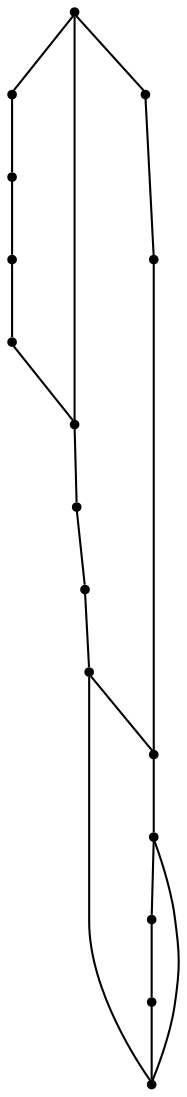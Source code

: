 graph {
  node [shape=point,comment="{\"directed\":false,\"doi\":\"10.1007/11618058_25\",\"figure\":\"9 (2)\"}"]

  v0 [pos="1320.6498364825582,2004.9166361490882"]
  v1 [pos="1006.0746184593023,2004.9166361490882"]
  v2 [pos="376.9242777979651,1637.9791259765623"]
  v3 [pos="481.78129542151163,1637.9791259765623"]
  v4 [pos="586.6424781976744,1637.9791259765623"]
  v5 [pos="691.4994640261627,1637.9791259765623"]
  v6 [pos="1006.0746184593023,1637.9791259765623"]
  v7 [pos="1110.9316678779069,1637.9791259765623"]
  v8 [pos="1215.788590116279,1637.9791259765623"]
  v9 [pos="1320.6498364825582,1637.9791259765623"]
  v10 [pos="376.9242777979651,2004.9166361490882"]
  v11 [pos="481.78129542151163,2004.9166361490882"]
  v12 [pos="586.6424781976744,2004.9166361490882"]
  v13 [pos="691.4994640261627,2004.9166361490882"]
  v14 [pos="1110.9316678779069,2004.9166361490882"]
  v15 [pos="1215.788590116279,2004.9166361490882"]

  v2 -- v10 [id="-3",pos="376.9242777979651,1637.9791259765623 270.8878860828488,1637.6874287923174 270.8878860828488,1637.6874287923174 270.8878860828488,1637.6874287923174 270.8878860828488,2004.3540954589841 270.8878860828488,2004.3540954589841 270.8878860828488,2004.3540954589841 300.05997910610466,1994.6332295735674 300.05997910610466,1994.6332295735674 300.05997910610466,1994.6332295735674 300.05997910610466,2014.0791575113929 300.05997910610466,2014.0791575113929 300.05997910610466,2014.0791575113929 270.8878860828488,2004.3540954589841 270.8878860828488,2004.3540954589841 270.8878860828488,2004.3540954589841 261.1652434593023,1975.1874287923174 261.1652434593023,1975.1874287923174 261.1652434593023,1975.1874287923174 280.61052870639537,1975.1874287923174 280.61052870639537,1975.1874287923174 280.61052870639537,1975.1874287923174 270.8878860828488,2004.3540954589841 270.8878860828488,2004.3540954589841 270.8878860828488,2004.3540954589841 376.9242777979651,2004.9166361490882 376.9242777979651,2004.9166361490882 376.9242777979651,2004.9166361490882"]
  v3 -- v2 [id="-4",pos="481.78129542151163,1637.9791259765623 376.9242777979651,1637.9791259765623 376.9242777979651,1637.9791259765623 376.9242777979651,1637.9791259765623"]
  v4 -- v3 [id="-5",pos="586.6424781976744,1637.9791259765623 481.78129542151163,1637.9791259765623 481.78129542151163,1637.9791259765623 481.78129542151163,1637.9791259765623"]
  v5 -- v4 [id="-6",pos="691.4994640261627,1637.9791259765623 586.6424781976744,1637.9791259765623 586.6424781976744,1637.9791259765623 586.6424781976744,1637.9791259765623"]
  v13 -- v10 [id="-7",pos="691.4994640261627,2004.9166361490882 270.8878860828488,1852.5456746419268 270.8878860828488,1852.5456746419268 270.8878860828488,1852.5456746419268 270.8878860828488,1913.47910563151 270.8878860828488,1913.47910563151 270.8878860828488,1913.47910563151 285.0071811409884,1913.1165822347002 285.0071811409884,1913.1165822347002 285.0071811409884,1913.1165822347002 299.1306413517442,1912.7540588378904 327.36923146802326,1912.0290120442705 345.0433412063953,1927.2665659586585 362.7174827398256,1942.5081888834632 369.81878179505816,1973.7124125162757 373.37362827034883,1989.3165588378904 376.9242777979651,2004.9166361490882 373.37362827034883,1989.3165588378904 373.37362827034883,1989.3165588378904 376.9242777979651,2004.9166361490882 376.9242777979651,2004.9166361490882 376.9242777979651,2004.9166361490882"]
  v2 -- v1 [id="-9",pos="376.9242777979651,1637.9791259765623 1006.0746184593023,2004.9166361490882 1006.0746184593023,2004.9166361490882 1006.0746184593023,2004.9166361490882"]
  v13 -- v12 [id="-14",pos="691.4994640261627,2004.9166361490882 586.6424781976744,2004.9166361490882 586.6424781976744,2004.9166361490882 586.6424781976744,2004.9166361490882"]
  v12 -- v11 [id="-15",pos="586.6424781976744,2004.9166361490882 481.78129542151163,2004.9166361490882 481.78129542151163,2004.9166361490882 481.78129542151163,2004.9166361490882"]
  v11 -- v10 [id="-16",pos="481.78129542151163,2004.9166361490882 376.9242777979651,2004.9166361490882 376.9242777979651,2004.9166361490882 376.9242777979651,2004.9166361490882"]
  v0 -- v15 [id="-22",pos="1320.6498364825582,2004.9166361490882 1215.788590116279,2004.9166361490882 1215.788590116279,2004.9166361490882 1215.788590116279,2004.9166361490882"]
  v14 -- v1 [id="-23",pos="1110.9316678779069,2004.9166361490882 1006.0746184593023,2004.9166361490882 1006.0746184593023,2004.9166361490882 1006.0746184593023,2004.9166361490882"]
  v1 -- v13 [id="-24",pos="1006.0746184593023,2004.9166361490882 691.4994640261627,2004.9166361490882 691.4994640261627,2004.9166361490882 691.4994640261627,2004.9166361490882"]
  v0 -- v9 [id="-28",pos="1320.6498364825582,2004.9166361490882 1519.2368095930233,2004.4457753499346 1519.2368095930233,2004.4457753499346 1519.2368095930233,2004.4457753499346 1520.8120639534884,1636.6457621256507 1520.8120639534884,1636.6457621256507 1520.8120639534884,1636.6457621256507 1320.6498364825582,1637.9791259765623 1320.6498364825582,1637.9791259765623 1320.6498364825582,1637.9791259765623"]
  v8 -- v7 [id="-29",pos="1215.788590116279,1637.9791259765623 1110.9316678779069,1637.9791259765623 1110.9316678779069,1637.9791259765623 1110.9316678779069,1637.9791259765623"]
  v7 -- v6 [id="-30",pos="1110.9316678779069,1637.9791259765623 1006.0746184593023,1637.9791259765623 1006.0746184593023,1637.9791259765623 1006.0746184593023,1637.9791259765623"]
  v6 -- v5 [id="-31",pos="1006.0746184593023,1637.9791259765623 691.4994640261627,1637.9791259765623 691.4994640261627,1637.9791259765623 691.4994640261627,1637.9791259765623"]
  v15 -- v14 [id="-32",pos="1215.788590116279,2004.9166361490882 1110.9316678779069,2004.9166361490882 1110.9316678779069,2004.9166361490882 1110.9316678779069,2004.9166361490882"]
  v5 -- v0 [id="-35",pos="691.4994640261627,1637.9791259765623 1320.6498364825582,2004.9166361490882 1320.6498364825582,2004.9166361490882 1320.6498364825582,2004.9166361490882"]
  v9 -- v8 [id="-41",pos="1320.6498364825582,1637.9791259765623 1215.788590116279,1637.9791259765623 1215.788590116279,1637.9791259765623 1215.788590116279,1637.9791259765623"]
}